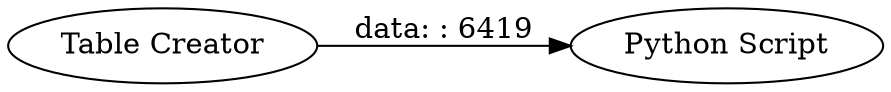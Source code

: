 digraph {
	"1697683953828584687_2" [label="Python Script"]
	"1697683953828584687_1" [label="Table Creator"]
	"1697683953828584687_1" -> "1697683953828584687_2" [label="data: : 6419"]
	rankdir=LR
}
